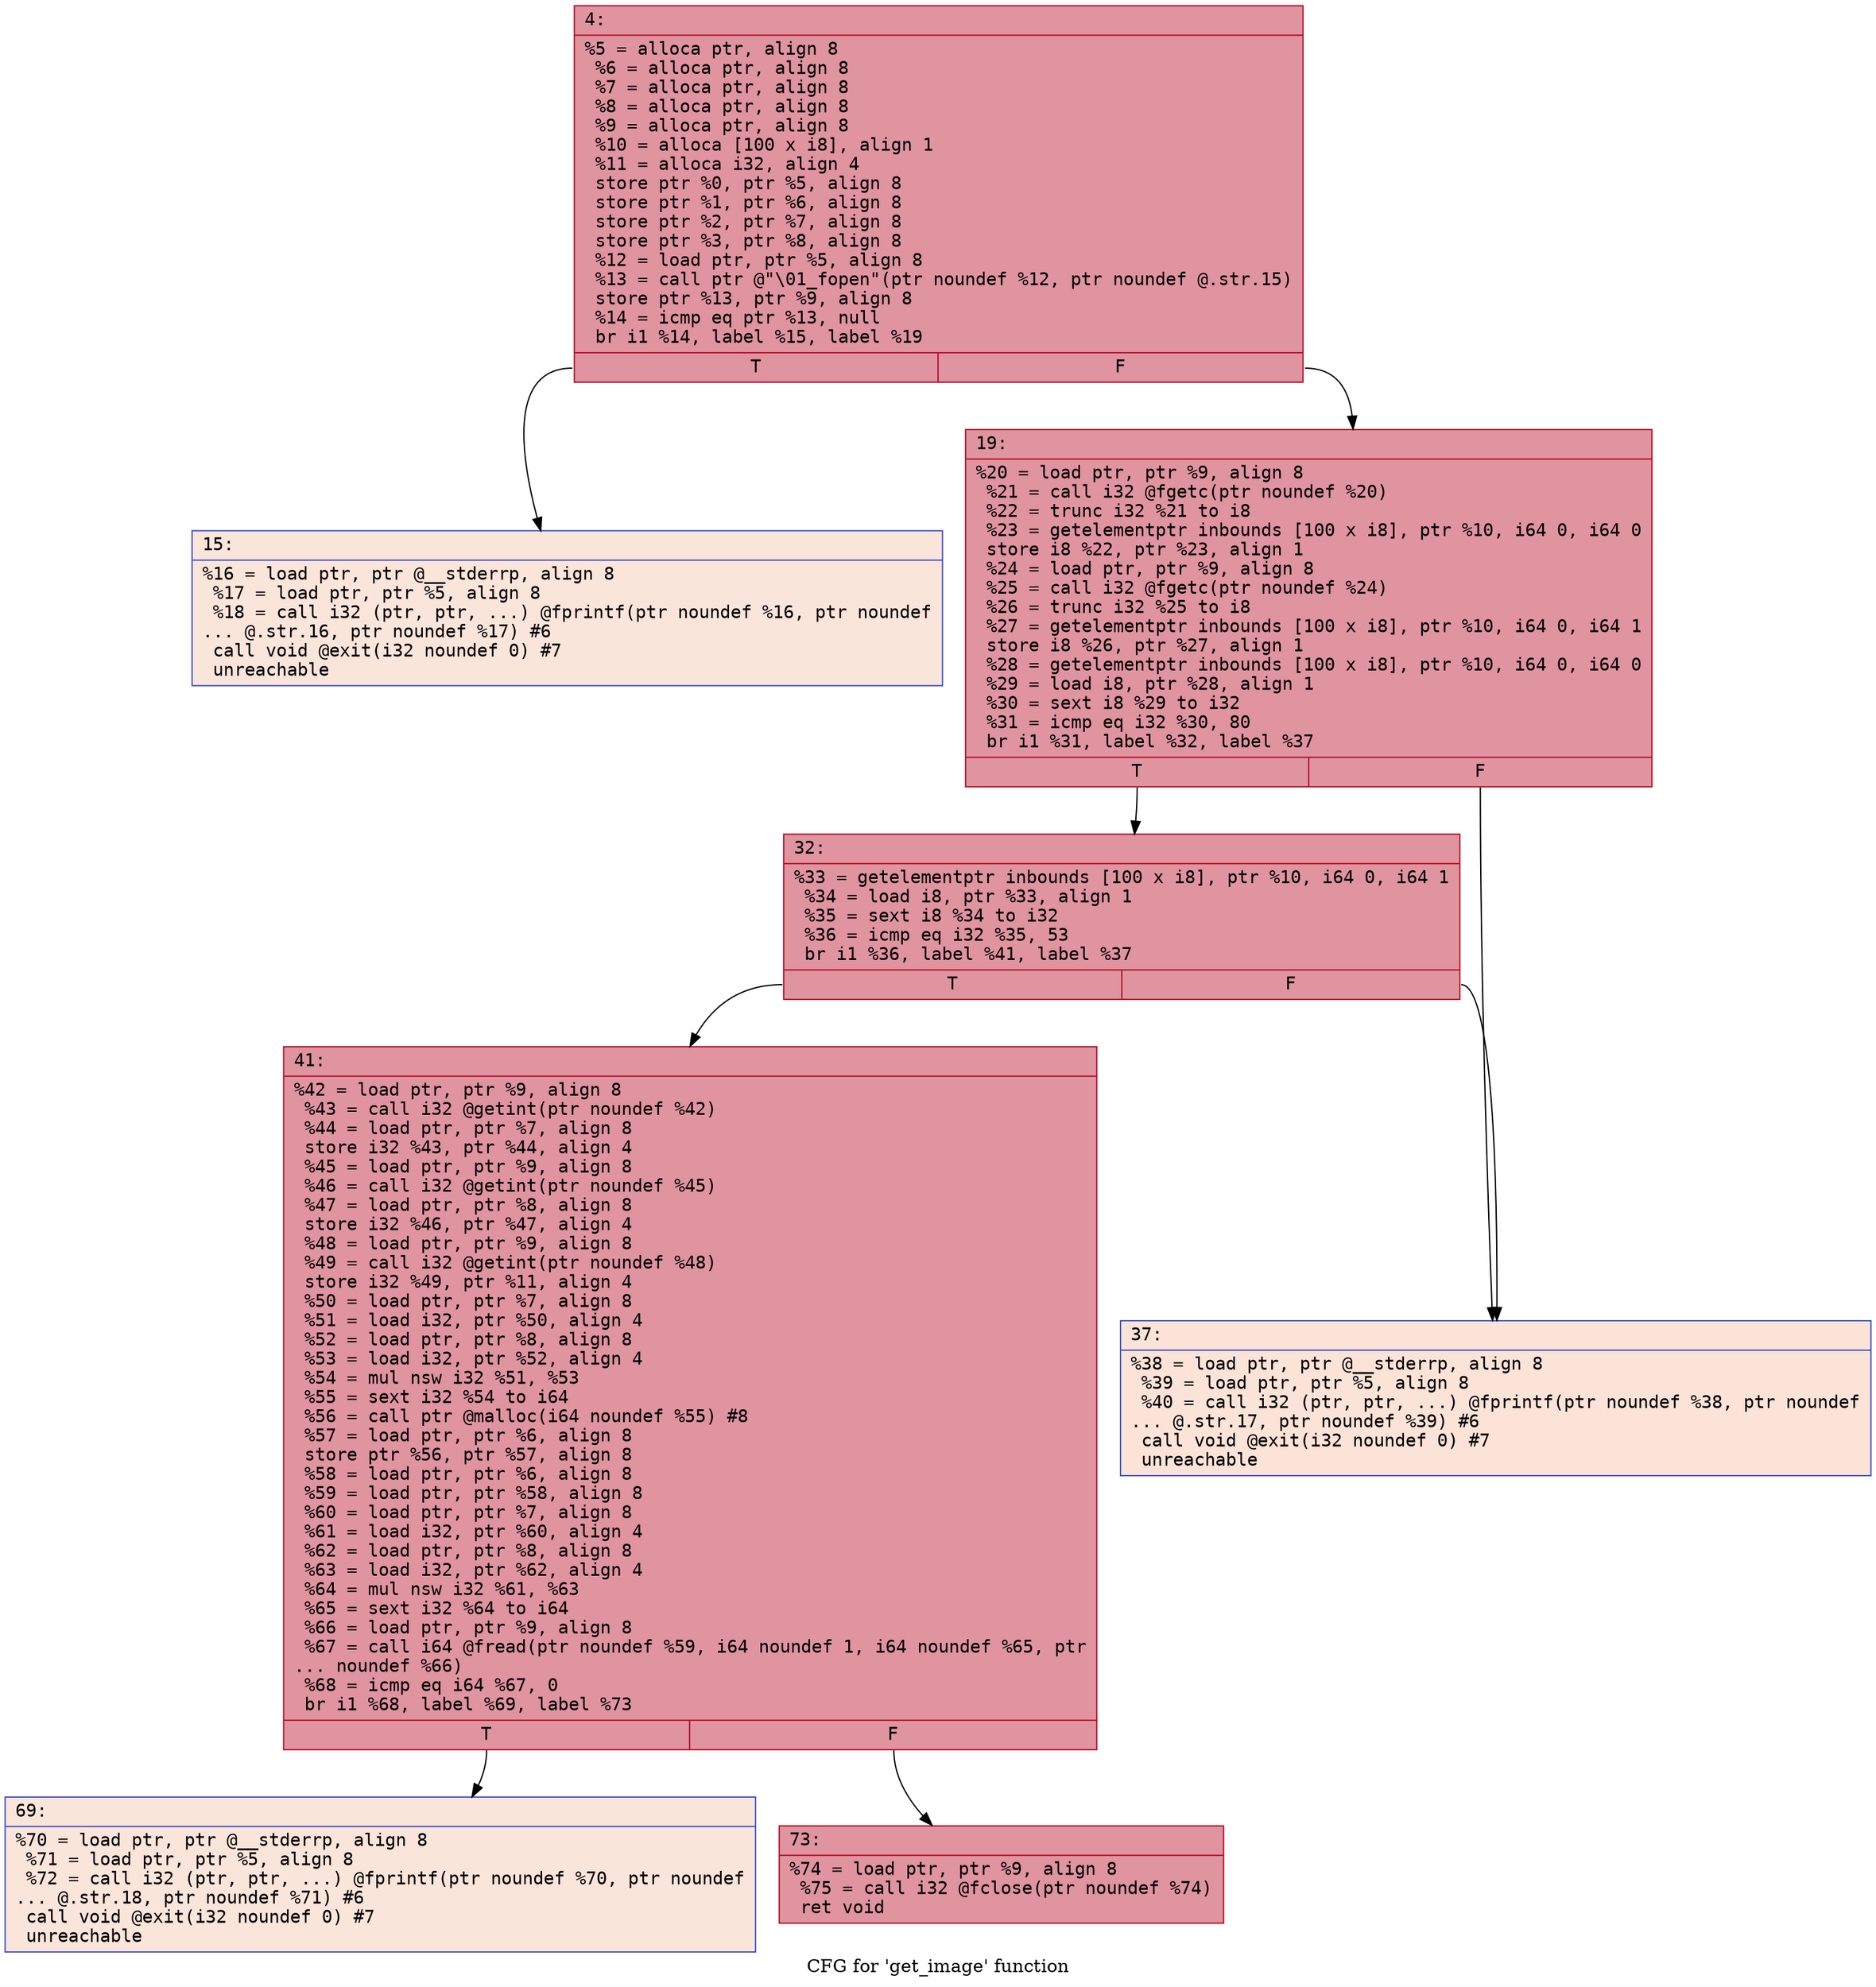 digraph "CFG for 'get_image' function" {
	label="CFG for 'get_image' function";

	Node0x600002bc27b0 [shape=record,color="#b70d28ff", style=filled, fillcolor="#b70d2870" fontname="Courier",label="{4:\l|  %5 = alloca ptr, align 8\l  %6 = alloca ptr, align 8\l  %7 = alloca ptr, align 8\l  %8 = alloca ptr, align 8\l  %9 = alloca ptr, align 8\l  %10 = alloca [100 x i8], align 1\l  %11 = alloca i32, align 4\l  store ptr %0, ptr %5, align 8\l  store ptr %1, ptr %6, align 8\l  store ptr %2, ptr %7, align 8\l  store ptr %3, ptr %8, align 8\l  %12 = load ptr, ptr %5, align 8\l  %13 = call ptr @\"\\01_fopen\"(ptr noundef %12, ptr noundef @.str.15)\l  store ptr %13, ptr %9, align 8\l  %14 = icmp eq ptr %13, null\l  br i1 %14, label %15, label %19\l|{<s0>T|<s1>F}}"];
	Node0x600002bc27b0:s0 -> Node0x600002bc2800[tooltip="4 -> 15\nProbability 0.00%" ];
	Node0x600002bc27b0:s1 -> Node0x600002bc2850[tooltip="4 -> 19\nProbability 100.00%" ];
	Node0x600002bc2800 [shape=record,color="#3d50c3ff", style=filled, fillcolor="#f4c5ad70" fontname="Courier",label="{15:\l|  %16 = load ptr, ptr @__stderrp, align 8\l  %17 = load ptr, ptr %5, align 8\l  %18 = call i32 (ptr, ptr, ...) @fprintf(ptr noundef %16, ptr noundef\l... @.str.16, ptr noundef %17) #6\l  call void @exit(i32 noundef 0) #7\l  unreachable\l}"];
	Node0x600002bc2850 [shape=record,color="#b70d28ff", style=filled, fillcolor="#b70d2870" fontname="Courier",label="{19:\l|  %20 = load ptr, ptr %9, align 8\l  %21 = call i32 @fgetc(ptr noundef %20)\l  %22 = trunc i32 %21 to i8\l  %23 = getelementptr inbounds [100 x i8], ptr %10, i64 0, i64 0\l  store i8 %22, ptr %23, align 1\l  %24 = load ptr, ptr %9, align 8\l  %25 = call i32 @fgetc(ptr noundef %24)\l  %26 = trunc i32 %25 to i8\l  %27 = getelementptr inbounds [100 x i8], ptr %10, i64 0, i64 1\l  store i8 %26, ptr %27, align 1\l  %28 = getelementptr inbounds [100 x i8], ptr %10, i64 0, i64 0\l  %29 = load i8, ptr %28, align 1\l  %30 = sext i8 %29 to i32\l  %31 = icmp eq i32 %30, 80\l  br i1 %31, label %32, label %37\l|{<s0>T|<s1>F}}"];
	Node0x600002bc2850:s0 -> Node0x600002bc28a0[tooltip="19 -> 32\nProbability 100.00%" ];
	Node0x600002bc2850:s1 -> Node0x600002bc28f0[tooltip="19 -> 37\nProbability 0.00%" ];
	Node0x600002bc28a0 [shape=record,color="#b70d28ff", style=filled, fillcolor="#b70d2870" fontname="Courier",label="{32:\l|  %33 = getelementptr inbounds [100 x i8], ptr %10, i64 0, i64 1\l  %34 = load i8, ptr %33, align 1\l  %35 = sext i8 %34 to i32\l  %36 = icmp eq i32 %35, 53\l  br i1 %36, label %41, label %37\l|{<s0>T|<s1>F}}"];
	Node0x600002bc28a0:s0 -> Node0x600002bc2940[tooltip="32 -> 41\nProbability 100.00%" ];
	Node0x600002bc28a0:s1 -> Node0x600002bc28f0[tooltip="32 -> 37\nProbability 0.00%" ];
	Node0x600002bc28f0 [shape=record,color="#3d50c3ff", style=filled, fillcolor="#f6bfa670" fontname="Courier",label="{37:\l|  %38 = load ptr, ptr @__stderrp, align 8\l  %39 = load ptr, ptr %5, align 8\l  %40 = call i32 (ptr, ptr, ...) @fprintf(ptr noundef %38, ptr noundef\l... @.str.17, ptr noundef %39) #6\l  call void @exit(i32 noundef 0) #7\l  unreachable\l}"];
	Node0x600002bc2940 [shape=record,color="#b70d28ff", style=filled, fillcolor="#b70d2870" fontname="Courier",label="{41:\l|  %42 = load ptr, ptr %9, align 8\l  %43 = call i32 @getint(ptr noundef %42)\l  %44 = load ptr, ptr %7, align 8\l  store i32 %43, ptr %44, align 4\l  %45 = load ptr, ptr %9, align 8\l  %46 = call i32 @getint(ptr noundef %45)\l  %47 = load ptr, ptr %8, align 8\l  store i32 %46, ptr %47, align 4\l  %48 = load ptr, ptr %9, align 8\l  %49 = call i32 @getint(ptr noundef %48)\l  store i32 %49, ptr %11, align 4\l  %50 = load ptr, ptr %7, align 8\l  %51 = load i32, ptr %50, align 4\l  %52 = load ptr, ptr %8, align 8\l  %53 = load i32, ptr %52, align 4\l  %54 = mul nsw i32 %51, %53\l  %55 = sext i32 %54 to i64\l  %56 = call ptr @malloc(i64 noundef %55) #8\l  %57 = load ptr, ptr %6, align 8\l  store ptr %56, ptr %57, align 8\l  %58 = load ptr, ptr %6, align 8\l  %59 = load ptr, ptr %58, align 8\l  %60 = load ptr, ptr %7, align 8\l  %61 = load i32, ptr %60, align 4\l  %62 = load ptr, ptr %8, align 8\l  %63 = load i32, ptr %62, align 4\l  %64 = mul nsw i32 %61, %63\l  %65 = sext i32 %64 to i64\l  %66 = load ptr, ptr %9, align 8\l  %67 = call i64 @fread(ptr noundef %59, i64 noundef 1, i64 noundef %65, ptr\l... noundef %66)\l  %68 = icmp eq i64 %67, 0\l  br i1 %68, label %69, label %73\l|{<s0>T|<s1>F}}"];
	Node0x600002bc2940:s0 -> Node0x600002bc2990[tooltip="41 -> 69\nProbability 0.00%" ];
	Node0x600002bc2940:s1 -> Node0x600002bc29e0[tooltip="41 -> 73\nProbability 100.00%" ];
	Node0x600002bc2990 [shape=record,color="#3d50c3ff", style=filled, fillcolor="#f4c5ad70" fontname="Courier",label="{69:\l|  %70 = load ptr, ptr @__stderrp, align 8\l  %71 = load ptr, ptr %5, align 8\l  %72 = call i32 (ptr, ptr, ...) @fprintf(ptr noundef %70, ptr noundef\l... @.str.18, ptr noundef %71) #6\l  call void @exit(i32 noundef 0) #7\l  unreachable\l}"];
	Node0x600002bc29e0 [shape=record,color="#b70d28ff", style=filled, fillcolor="#b70d2870" fontname="Courier",label="{73:\l|  %74 = load ptr, ptr %9, align 8\l  %75 = call i32 @fclose(ptr noundef %74)\l  ret void\l}"];
}
